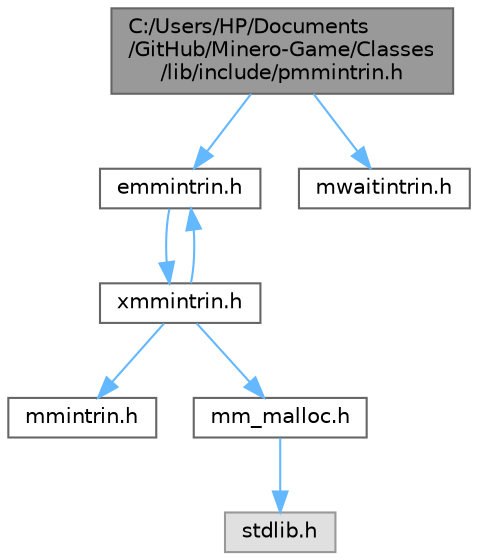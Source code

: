 digraph "C:/Users/HP/Documents/GitHub/Minero-Game/Classes/lib/include/pmmintrin.h"
{
 // LATEX_PDF_SIZE
  bgcolor="transparent";
  edge [fontname=Helvetica,fontsize=10,labelfontname=Helvetica,labelfontsize=10];
  node [fontname=Helvetica,fontsize=10,shape=box,height=0.2,width=0.4];
  Node1 [id="Node000001",label="C:/Users/HP/Documents\l/GitHub/Minero-Game/Classes\l/lib/include/pmmintrin.h",height=0.2,width=0.4,color="gray40", fillcolor="grey60", style="filled", fontcolor="black",tooltip=" "];
  Node1 -> Node2 [id="edge1_Node000001_Node000002",color="steelblue1",style="solid",tooltip=" "];
  Node2 [id="Node000002",label="emmintrin.h",height=0.2,width=0.4,color="grey40", fillcolor="white", style="filled",URL="$_classes_2lib_2include_2emmintrin_8h.html",tooltip=" "];
  Node2 -> Node3 [id="edge2_Node000002_Node000003",color="steelblue1",style="solid",tooltip=" "];
  Node3 [id="Node000003",label="xmmintrin.h",height=0.2,width=0.4,color="grey40", fillcolor="white", style="filled",URL="$_classes_2lib_2include_2xmmintrin_8h.html",tooltip=" "];
  Node3 -> Node4 [id="edge3_Node000003_Node000004",color="steelblue1",style="solid",tooltip=" "];
  Node4 [id="Node000004",label="mmintrin.h",height=0.2,width=0.4,color="grey40", fillcolor="white", style="filled",URL="$_classes_2lib_2include_2mmintrin_8h.html",tooltip=" "];
  Node3 -> Node5 [id="edge4_Node000003_Node000005",color="steelblue1",style="solid",tooltip=" "];
  Node5 [id="Node000005",label="mm_malloc.h",height=0.2,width=0.4,color="grey40", fillcolor="white", style="filled",URL="$_classes_2lib_2include_2mm__malloc_8h.html",tooltip=" "];
  Node5 -> Node6 [id="edge5_Node000005_Node000006",color="steelblue1",style="solid",tooltip=" "];
  Node6 [id="Node000006",label="stdlib.h",height=0.2,width=0.4,color="grey60", fillcolor="#E0E0E0", style="filled",tooltip=" "];
  Node3 -> Node2 [id="edge6_Node000003_Node000002",color="steelblue1",style="solid",tooltip=" "];
  Node1 -> Node7 [id="edge7_Node000001_Node000007",color="steelblue1",style="solid",tooltip=" "];
  Node7 [id="Node000007",label="mwaitintrin.h",height=0.2,width=0.4,color="grey40", fillcolor="white", style="filled",URL="$_classes_2lib_2include_2mwaitintrin_8h.html",tooltip=" "];
}
